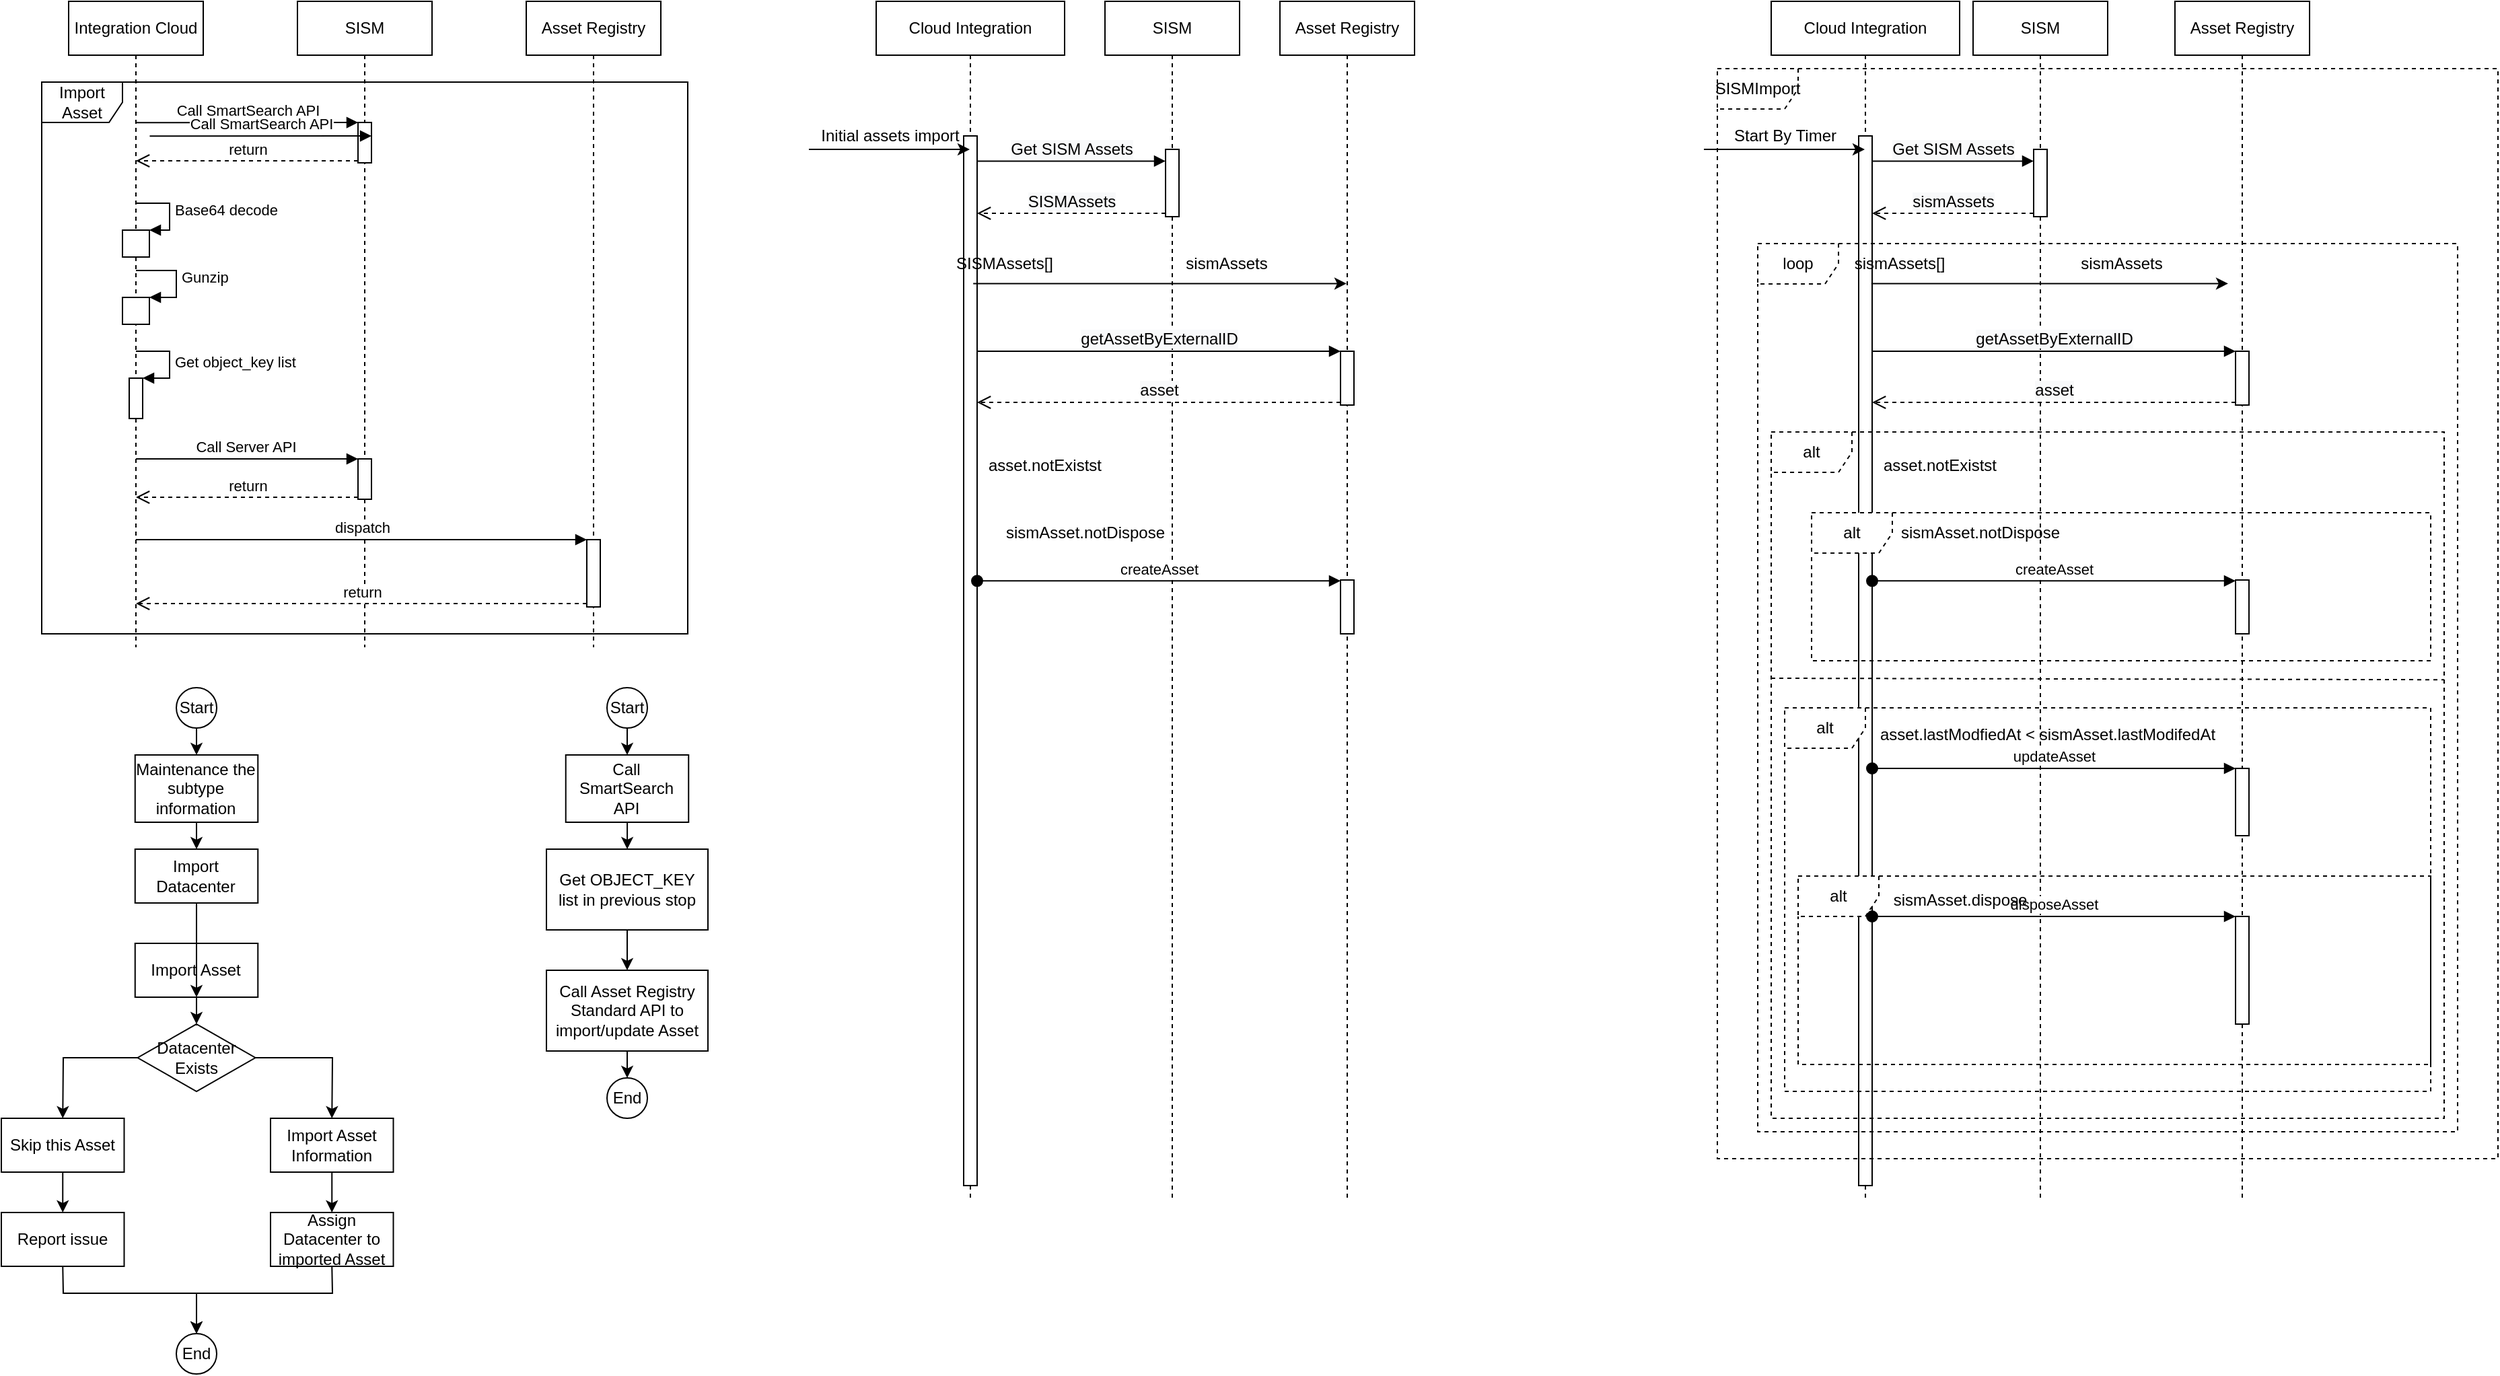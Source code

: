 <mxfile version="20.0.4" type="github">
  <diagram id="l2R5Q6yxpI0yz1J8NJld" name="Page-1">
    <mxGraphModel dx="949" dy="-483" grid="1" gridSize="10" guides="1" tooltips="1" connect="1" arrows="1" fold="1" page="1" pageScale="1" pageWidth="850" pageHeight="1100" math="0" shadow="0">
      <root>
        <mxCell id="0" />
        <mxCell id="1" parent="0" />
        <mxCell id="RuoCxtPMRm-y8hIbWBUD-29" value="Import Asset" style="shape=umlFrame;whiteSpace=wrap;html=1;" parent="1" vertex="1">
          <mxGeometry x="40" y="1220" width="480" height="410" as="geometry" />
        </mxCell>
        <mxCell id="44DF4Sr9okkUkn0sayK5-2" value="Start" style="ellipse;whiteSpace=wrap;html=1;aspect=fixed;" parent="1" vertex="1">
          <mxGeometry x="140.01" y="1670" width="30" height="30" as="geometry" />
        </mxCell>
        <mxCell id="44DF4Sr9okkUkn0sayK5-3" value="Import Asset Information" style="rounded=0;whiteSpace=wrap;html=1;" parent="1" vertex="1">
          <mxGeometry x="210" y="1990" width="91.25" height="40" as="geometry" />
        </mxCell>
        <mxCell id="44DF4Sr9okkUkn0sayK5-4" value="Datacenter Exists" style="rhombus;whiteSpace=wrap;html=1;" parent="1" vertex="1">
          <mxGeometry x="111.25" y="1920" width="87.5" height="50" as="geometry" />
        </mxCell>
        <mxCell id="44DF4Sr9okkUkn0sayK5-5" value="Assign Datacenter to imported Asset" style="rounded=0;whiteSpace=wrap;html=1;" parent="1" vertex="1">
          <mxGeometry x="210" y="2060" width="91.25" height="40" as="geometry" />
        </mxCell>
        <mxCell id="44DF4Sr9okkUkn0sayK5-6" value="Skip this Asset" style="rounded=0;whiteSpace=wrap;html=1;" parent="1" vertex="1">
          <mxGeometry x="10" y="1990" width="91.25" height="40" as="geometry" />
        </mxCell>
        <mxCell id="44DF4Sr9okkUkn0sayK5-7" value="Report issue" style="rounded=0;whiteSpace=wrap;html=1;" parent="1" vertex="1">
          <mxGeometry x="10" y="2060" width="91.25" height="40" as="geometry" />
        </mxCell>
        <mxCell id="44DF4Sr9okkUkn0sayK5-8" value="End" style="ellipse;whiteSpace=wrap;html=1;aspect=fixed;" parent="1" vertex="1">
          <mxGeometry x="140" y="2150" width="30" height="30" as="geometry" />
        </mxCell>
        <mxCell id="44DF4Sr9okkUkn0sayK5-10" value="" style="endArrow=classic;html=1;rounded=0;exitX=1;exitY=0.5;exitDx=0;exitDy=0;entryX=0.5;entryY=0;entryDx=0;entryDy=0;" parent="1" source="44DF4Sr9okkUkn0sayK5-4" target="44DF4Sr9okkUkn0sayK5-3" edge="1">
          <mxGeometry width="50" height="50" relative="1" as="geometry">
            <mxPoint x="165" y="1910" as="sourcePoint" />
            <mxPoint x="165" y="1930" as="targetPoint" />
            <Array as="points">
              <mxPoint x="256" y="1945" />
            </Array>
          </mxGeometry>
        </mxCell>
        <mxCell id="44DF4Sr9okkUkn0sayK5-11" value="" style="endArrow=classic;html=1;rounded=0;exitX=0;exitY=0.5;exitDx=0;exitDy=0;entryX=0.5;entryY=0;entryDx=0;entryDy=0;" parent="1" source="44DF4Sr9okkUkn0sayK5-4" target="44DF4Sr9okkUkn0sayK5-6" edge="1">
          <mxGeometry width="50" height="50" relative="1" as="geometry">
            <mxPoint x="208.75" y="1955" as="sourcePoint" />
            <mxPoint x="265.625" y="2000" as="targetPoint" />
            <Array as="points">
              <mxPoint x="56" y="1945" />
            </Array>
          </mxGeometry>
        </mxCell>
        <mxCell id="44DF4Sr9okkUkn0sayK5-12" value="" style="endArrow=classic;html=1;rounded=0;exitX=0.5;exitY=1;exitDx=0;exitDy=0;entryX=0.5;entryY=0;entryDx=0;entryDy=0;" parent="1" source="44DF4Sr9okkUkn0sayK5-6" target="44DF4Sr9okkUkn0sayK5-7" edge="1">
          <mxGeometry width="50" height="50" relative="1" as="geometry">
            <mxPoint x="-10" y="2190" as="sourcePoint" />
            <mxPoint x="40" y="2140" as="targetPoint" />
          </mxGeometry>
        </mxCell>
        <mxCell id="44DF4Sr9okkUkn0sayK5-13" value="" style="endArrow=classic;html=1;rounded=0;exitX=0.5;exitY=1;exitDx=0;exitDy=0;" parent="1" source="44DF4Sr9okkUkn0sayK5-3" target="44DF4Sr9okkUkn0sayK5-5" edge="1">
          <mxGeometry width="50" height="50" relative="1" as="geometry">
            <mxPoint x="65.625" y="2040" as="sourcePoint" />
            <mxPoint x="65.625" y="2070" as="targetPoint" />
          </mxGeometry>
        </mxCell>
        <mxCell id="44DF4Sr9okkUkn0sayK5-14" value="" style="endArrow=classic;html=1;rounded=0;exitX=0.5;exitY=1;exitDx=0;exitDy=0;entryX=0.5;entryY=0;entryDx=0;entryDy=0;" parent="1" source="44DF4Sr9okkUkn0sayK5-7" target="44DF4Sr9okkUkn0sayK5-8" edge="1">
          <mxGeometry width="50" height="50" relative="1" as="geometry">
            <mxPoint x="75.625" y="2050" as="sourcePoint" />
            <mxPoint x="75.625" y="2080" as="targetPoint" />
            <Array as="points">
              <mxPoint x="56" y="2120" />
              <mxPoint x="155" y="2120" />
            </Array>
          </mxGeometry>
        </mxCell>
        <mxCell id="44DF4Sr9okkUkn0sayK5-15" value="" style="endArrow=classic;html=1;rounded=0;exitX=0.5;exitY=1;exitDx=0;exitDy=0;entryX=0.5;entryY=0;entryDx=0;entryDy=0;" parent="1" source="44DF4Sr9okkUkn0sayK5-5" target="44DF4Sr9okkUkn0sayK5-8" edge="1">
          <mxGeometry width="50" height="50" relative="1" as="geometry">
            <mxPoint x="370" y="2160" as="sourcePoint" />
            <mxPoint x="420" y="2110" as="targetPoint" />
            <Array as="points">
              <mxPoint x="256" y="2120" />
              <mxPoint x="155" y="2120" />
            </Array>
          </mxGeometry>
        </mxCell>
        <mxCell id="I300hlQFI_oVJC-6fKiB-1" value="Import Datacenter" style="rounded=0;whiteSpace=wrap;html=1;" parent="1" vertex="1">
          <mxGeometry x="109.38" y="1790" width="91.25" height="40" as="geometry" />
        </mxCell>
        <mxCell id="I300hlQFI_oVJC-6fKiB-2" value="Maintenance the subtype information" style="rounded=0;whiteSpace=wrap;html=1;" parent="1" vertex="1">
          <mxGeometry x="109.38" y="1720" width="91.25" height="50" as="geometry" />
        </mxCell>
        <mxCell id="I300hlQFI_oVJC-6fKiB-3" value="Import Asset" style="rounded=0;whiteSpace=wrap;html=1;" parent="1" vertex="1">
          <mxGeometry x="109.38" y="1860" width="91.25" height="40" as="geometry" />
        </mxCell>
        <mxCell id="I300hlQFI_oVJC-6fKiB-4" value="" style="endArrow=classic;html=1;rounded=0;exitX=0.5;exitY=1;exitDx=0;exitDy=0;entryX=0.5;entryY=0;entryDx=0;entryDy=0;" parent="1" source="44DF4Sr9okkUkn0sayK5-2" target="I300hlQFI_oVJC-6fKiB-2" edge="1">
          <mxGeometry width="50" height="50" relative="1" as="geometry">
            <mxPoint x="310" y="1820" as="sourcePoint" />
            <mxPoint x="360" y="1770" as="targetPoint" />
          </mxGeometry>
        </mxCell>
        <mxCell id="I300hlQFI_oVJC-6fKiB-5" value="" style="endArrow=classic;html=1;rounded=0;exitX=0.5;exitY=1;exitDx=0;exitDy=0;" parent="1" source="I300hlQFI_oVJC-6fKiB-2" target="I300hlQFI_oVJC-6fKiB-1" edge="1">
          <mxGeometry width="50" height="50" relative="1" as="geometry">
            <mxPoint x="166.88" y="1710" as="sourcePoint" />
            <mxPoint x="370" y="1780" as="targetPoint" />
          </mxGeometry>
        </mxCell>
        <mxCell id="I300hlQFI_oVJC-6fKiB-6" value="" style="endArrow=classic;html=1;rounded=0;exitX=0.5;exitY=1;exitDx=0;exitDy=0;entryX=0.5;entryY=1;entryDx=0;entryDy=0;" parent="1" source="I300hlQFI_oVJC-6fKiB-1" target="I300hlQFI_oVJC-6fKiB-3" edge="1">
          <mxGeometry width="50" height="50" relative="1" as="geometry">
            <mxPoint x="176.88" y="1720" as="sourcePoint" />
            <mxPoint x="380" y="1790" as="targetPoint" />
          </mxGeometry>
        </mxCell>
        <mxCell id="I300hlQFI_oVJC-6fKiB-7" value="" style="endArrow=classic;html=1;rounded=0;exitX=0.5;exitY=1;exitDx=0;exitDy=0;entryX=0.5;entryY=0;entryDx=0;entryDy=0;" parent="1" source="I300hlQFI_oVJC-6fKiB-3" target="44DF4Sr9okkUkn0sayK5-4" edge="1">
          <mxGeometry width="50" height="50" relative="1" as="geometry">
            <mxPoint x="186.88" y="1730" as="sourcePoint" />
            <mxPoint x="390" y="1800" as="targetPoint" />
          </mxGeometry>
        </mxCell>
        <mxCell id="X9hA9ibFNY8H6TWASIMs-9" style="edgeStyle=orthogonalEdgeStyle;rounded=0;orthogonalLoop=1;jettySize=auto;html=1;exitX=0.5;exitY=1;exitDx=0;exitDy=0;entryX=0.5;entryY=0;entryDx=0;entryDy=0;" parent="1" source="X9hA9ibFNY8H6TWASIMs-1" target="X9hA9ibFNY8H6TWASIMs-2" edge="1">
          <mxGeometry relative="1" as="geometry" />
        </mxCell>
        <mxCell id="X9hA9ibFNY8H6TWASIMs-1" value="Start" style="ellipse;whiteSpace=wrap;html=1;aspect=fixed;" parent="1" vertex="1">
          <mxGeometry x="460" y="1670" width="30" height="30" as="geometry" />
        </mxCell>
        <mxCell id="X9hA9ibFNY8H6TWASIMs-4" value="" style="edgeStyle=orthogonalEdgeStyle;rounded=0;orthogonalLoop=1;jettySize=auto;html=1;" parent="1" source="X9hA9ibFNY8H6TWASIMs-2" target="X9hA9ibFNY8H6TWASIMs-3" edge="1">
          <mxGeometry relative="1" as="geometry" />
        </mxCell>
        <mxCell id="X9hA9ibFNY8H6TWASIMs-2" value="Call SmartSearch API" style="rounded=0;whiteSpace=wrap;html=1;" parent="1" vertex="1">
          <mxGeometry x="429.37" y="1720" width="91.25" height="50" as="geometry" />
        </mxCell>
        <mxCell id="X9hA9ibFNY8H6TWASIMs-6" value="" style="edgeStyle=orthogonalEdgeStyle;rounded=0;orthogonalLoop=1;jettySize=auto;html=1;" parent="1" source="X9hA9ibFNY8H6TWASIMs-3" target="X9hA9ibFNY8H6TWASIMs-5" edge="1">
          <mxGeometry relative="1" as="geometry" />
        </mxCell>
        <mxCell id="X9hA9ibFNY8H6TWASIMs-3" value="Get OBJECT_KEY list in previous stop" style="whiteSpace=wrap;html=1;rounded=0;" parent="1" vertex="1">
          <mxGeometry x="415.005" y="1790" width="120" height="60" as="geometry" />
        </mxCell>
        <mxCell id="X9hA9ibFNY8H6TWASIMs-8" style="edgeStyle=orthogonalEdgeStyle;rounded=0;orthogonalLoop=1;jettySize=auto;html=1;exitX=0.5;exitY=1;exitDx=0;exitDy=0;entryX=0.5;entryY=0;entryDx=0;entryDy=0;" parent="1" source="X9hA9ibFNY8H6TWASIMs-5" target="X9hA9ibFNY8H6TWASIMs-7" edge="1">
          <mxGeometry relative="1" as="geometry" />
        </mxCell>
        <mxCell id="X9hA9ibFNY8H6TWASIMs-5" value="Call Asset Registry Standard API to import/update Asset" style="whiteSpace=wrap;html=1;rounded=0;" parent="1" vertex="1">
          <mxGeometry x="415.005" y="1880" width="120" height="60" as="geometry" />
        </mxCell>
        <mxCell id="X9hA9ibFNY8H6TWASIMs-7" value="End" style="ellipse;whiteSpace=wrap;html=1;aspect=fixed;" parent="1" vertex="1">
          <mxGeometry x="460.01" y="1960" width="30" height="30" as="geometry" />
        </mxCell>
        <mxCell id="RuoCxtPMRm-y8hIbWBUD-1" value="Integration Cloud" style="shape=umlLifeline;perimeter=lifelinePerimeter;whiteSpace=wrap;html=1;container=1;collapsible=0;recursiveResize=0;outlineConnect=0;" parent="1" vertex="1">
          <mxGeometry x="60" y="1160" width="100" height="480" as="geometry" />
        </mxCell>
        <mxCell id="RuoCxtPMRm-y8hIbWBUD-11" value="Base64 decode" style="edgeStyle=orthogonalEdgeStyle;html=1;align=left;spacingLeft=2;endArrow=block;rounded=0;entryX=1;entryY=0;" parent="RuoCxtPMRm-y8hIbWBUD-1" target="RuoCxtPMRm-y8hIbWBUD-10" edge="1">
          <mxGeometry relative="1" as="geometry">
            <mxPoint x="50" y="150" as="sourcePoint" />
            <Array as="points">
              <mxPoint x="75" y="150" />
            </Array>
          </mxGeometry>
        </mxCell>
        <mxCell id="RuoCxtPMRm-y8hIbWBUD-19" value="Gunzip" style="edgeStyle=orthogonalEdgeStyle;html=1;align=left;spacingLeft=2;endArrow=block;rounded=0;entryX=1;entryY=0;" parent="RuoCxtPMRm-y8hIbWBUD-1" target="RuoCxtPMRm-y8hIbWBUD-18" edge="1">
          <mxGeometry relative="1" as="geometry">
            <mxPoint x="50" y="200" as="sourcePoint" />
            <Array as="points">
              <mxPoint x="80" y="200" />
            </Array>
          </mxGeometry>
        </mxCell>
        <mxCell id="RuoCxtPMRm-y8hIbWBUD-18" value="" style="html=1;points=[];perimeter=orthogonalPerimeter;" parent="RuoCxtPMRm-y8hIbWBUD-1" vertex="1">
          <mxGeometry x="40" y="220" width="20" height="20" as="geometry" />
        </mxCell>
        <mxCell id="RuoCxtPMRm-y8hIbWBUD-10" value="" style="html=1;points=[];perimeter=orthogonalPerimeter;" parent="RuoCxtPMRm-y8hIbWBUD-1" vertex="1">
          <mxGeometry x="40" y="170" width="20" height="20" as="geometry" />
        </mxCell>
        <mxCell id="RuoCxtPMRm-y8hIbWBUD-26" value="" style="html=1;points=[];perimeter=orthogonalPerimeter;" parent="RuoCxtPMRm-y8hIbWBUD-1" vertex="1">
          <mxGeometry x="45" y="280" width="10" height="30" as="geometry" />
        </mxCell>
        <mxCell id="RuoCxtPMRm-y8hIbWBUD-27" value="Get object_key list" style="edgeStyle=orthogonalEdgeStyle;html=1;align=left;spacingLeft=2;endArrow=block;rounded=0;entryX=1;entryY=0;" parent="RuoCxtPMRm-y8hIbWBUD-1" target="RuoCxtPMRm-y8hIbWBUD-26" edge="1">
          <mxGeometry relative="1" as="geometry">
            <mxPoint x="50" y="260" as="sourcePoint" />
            <Array as="points">
              <mxPoint x="75" y="260" />
            </Array>
          </mxGeometry>
        </mxCell>
        <mxCell id="RuoCxtPMRm-y8hIbWBUD-2" value="SISM" style="shape=umlLifeline;perimeter=lifelinePerimeter;whiteSpace=wrap;html=1;container=1;collapsible=0;recursiveResize=0;outlineConnect=0;" parent="1" vertex="1">
          <mxGeometry x="230" y="1160" width="100" height="480" as="geometry" />
        </mxCell>
        <mxCell id="RuoCxtPMRm-y8hIbWBUD-15" value="" style="html=1;points=[];perimeter=orthogonalPerimeter;" parent="RuoCxtPMRm-y8hIbWBUD-2" vertex="1">
          <mxGeometry x="45" y="340" width="10" height="30" as="geometry" />
        </mxCell>
        <mxCell id="RuoCxtPMRm-y8hIbWBUD-3" value="Asset Registry" style="shape=umlLifeline;perimeter=lifelinePerimeter;whiteSpace=wrap;html=1;container=1;collapsible=0;recursiveResize=0;outlineConnect=0;" parent="1" vertex="1">
          <mxGeometry x="400" y="1160" width="100" height="480" as="geometry" />
        </mxCell>
        <mxCell id="RuoCxtPMRm-y8hIbWBUD-20" value="" style="html=1;points=[];perimeter=orthogonalPerimeter;" parent="RuoCxtPMRm-y8hIbWBUD-3" vertex="1">
          <mxGeometry x="45" y="400" width="10" height="50" as="geometry" />
        </mxCell>
        <mxCell id="RuoCxtPMRm-y8hIbWBUD-6" value="" style="html=1;points=[];perimeter=orthogonalPerimeter;" parent="1" vertex="1">
          <mxGeometry x="275" y="1250" width="10" height="30" as="geometry" />
        </mxCell>
        <mxCell id="RuoCxtPMRm-y8hIbWBUD-7" value="Call SmartSearch API" style="html=1;verticalAlign=bottom;endArrow=block;entryX=0;entryY=0;rounded=0;exitX=0.179;exitY=0.118;exitDx=0;exitDy=0;exitPerimeter=0;" parent="1" target="RuoCxtPMRm-y8hIbWBUD-6" edge="1">
          <mxGeometry relative="1" as="geometry">
            <mxPoint x="110.24" y="1250.12" as="sourcePoint" />
          </mxGeometry>
        </mxCell>
        <mxCell id="RuoCxtPMRm-y8hIbWBUD-8" value="return" style="html=1;verticalAlign=bottom;endArrow=open;dashed=1;endSize=8;exitX=0;exitY=0.95;rounded=0;" parent="1" source="RuoCxtPMRm-y8hIbWBUD-6" target="RuoCxtPMRm-y8hIbWBUD-1" edge="1">
          <mxGeometry relative="1" as="geometry">
            <mxPoint x="110.24" y="1289.9" as="targetPoint" />
          </mxGeometry>
        </mxCell>
        <mxCell id="RuoCxtPMRm-y8hIbWBUD-16" value="Call Server API&amp;nbsp;" style="html=1;verticalAlign=bottom;endArrow=block;entryX=0;entryY=0;rounded=0;startArrow=none;" parent="1" source="RuoCxtPMRm-y8hIbWBUD-1" target="RuoCxtPMRm-y8hIbWBUD-15" edge="1">
          <mxGeometry relative="1" as="geometry">
            <mxPoint x="109.38" y="1420" as="sourcePoint" />
          </mxGeometry>
        </mxCell>
        <mxCell id="RuoCxtPMRm-y8hIbWBUD-17" value="return" style="html=1;verticalAlign=bottom;endArrow=open;dashed=1;endSize=8;exitX=0;exitY=0.95;rounded=0;" parent="1" source="RuoCxtPMRm-y8hIbWBUD-15" target="RuoCxtPMRm-y8hIbWBUD-1" edge="1">
          <mxGeometry relative="1" as="geometry">
            <mxPoint x="109.38" y="1448.5" as="targetPoint" />
          </mxGeometry>
        </mxCell>
        <mxCell id="RuoCxtPMRm-y8hIbWBUD-21" value="dispatch" style="html=1;verticalAlign=bottom;endArrow=block;rounded=0;" parent="1" source="RuoCxtPMRm-y8hIbWBUD-1" target="RuoCxtPMRm-y8hIbWBUD-20" edge="1">
          <mxGeometry relative="1" as="geometry">
            <mxPoint x="385" y="1460" as="sourcePoint" />
          </mxGeometry>
        </mxCell>
        <mxCell id="RuoCxtPMRm-y8hIbWBUD-22" value="return" style="html=1;verticalAlign=bottom;endArrow=open;dashed=1;endSize=8;exitX=0;exitY=0.95;rounded=0;" parent="1" source="RuoCxtPMRm-y8hIbWBUD-20" target="RuoCxtPMRm-y8hIbWBUD-1" edge="1">
          <mxGeometry relative="1" as="geometry">
            <mxPoint x="385" y="1536" as="targetPoint" />
          </mxGeometry>
        </mxCell>
        <mxCell id="tFRInA0_mwW7pxfB9Luo-8" value="Cloud Integration" style="shape=umlLifeline;perimeter=lifelinePerimeter;whiteSpace=wrap;html=1;container=1;collapsible=0;recursiveResize=0;outlineConnect=0;" vertex="1" parent="1">
          <mxGeometry x="660" y="1160" width="140" height="890" as="geometry" />
        </mxCell>
        <mxCell id="tFRInA0_mwW7pxfB9Luo-9" value="" style="html=1;points=[];perimeter=orthogonalPerimeter;" vertex="1" parent="tFRInA0_mwW7pxfB9Luo-8">
          <mxGeometry x="65" y="100" width="10" height="780" as="geometry" />
        </mxCell>
        <mxCell id="tFRInA0_mwW7pxfB9Luo-10" value="Asset Registry" style="shape=umlLifeline;perimeter=lifelinePerimeter;whiteSpace=wrap;html=1;container=1;collapsible=0;recursiveResize=0;outlineConnect=0;" vertex="1" parent="1">
          <mxGeometry x="960" y="1160" width="100" height="890" as="geometry" />
        </mxCell>
        <mxCell id="tFRInA0_mwW7pxfB9Luo-51" value="" style="html=1;points=[];perimeter=orthogonalPerimeter;" vertex="1" parent="tFRInA0_mwW7pxfB9Luo-10">
          <mxGeometry x="45" y="260" width="10" height="40" as="geometry" />
        </mxCell>
        <mxCell id="tFRInA0_mwW7pxfB9Luo-54" value="" style="html=1;points=[];perimeter=orthogonalPerimeter;" vertex="1" parent="tFRInA0_mwW7pxfB9Luo-10">
          <mxGeometry x="45" y="430" width="10" height="40" as="geometry" />
        </mxCell>
        <mxCell id="tFRInA0_mwW7pxfB9Luo-14" value="SISM" style="shape=umlLifeline;perimeter=lifelinePerimeter;whiteSpace=wrap;html=1;container=1;collapsible=0;recursiveResize=0;outlineConnect=0;" vertex="1" parent="1">
          <mxGeometry x="830" y="1160" width="100" height="890" as="geometry" />
        </mxCell>
        <mxCell id="tFRInA0_mwW7pxfB9Luo-48" value="" style="html=1;points=[];perimeter=orthogonalPerimeter;" vertex="1" parent="tFRInA0_mwW7pxfB9Luo-14">
          <mxGeometry x="45" y="110" width="10" height="50" as="geometry" />
        </mxCell>
        <mxCell id="tFRInA0_mwW7pxfB9Luo-16" value="Call SmartSearch API" style="html=1;verticalAlign=bottom;endArrow=block;entryX=0;entryY=0;rounded=0;exitX=0.179;exitY=0.118;exitDx=0;exitDy=0;exitPerimeter=0;" edge="1" parent="1">
          <mxGeometry relative="1" as="geometry">
            <mxPoint x="120.24" y="1260.12" as="sourcePoint" />
            <mxPoint x="285" y="1260" as="targetPoint" />
          </mxGeometry>
        </mxCell>
        <mxCell id="tFRInA0_mwW7pxfB9Luo-17" value="" style="endArrow=classic;html=1;rounded=0;" edge="1" parent="1" target="tFRInA0_mwW7pxfB9Luo-8">
          <mxGeometry width="50" height="50" relative="1" as="geometry">
            <mxPoint x="610" y="1270" as="sourcePoint" />
            <mxPoint x="700" y="1300" as="targetPoint" />
          </mxGeometry>
        </mxCell>
        <mxCell id="tFRInA0_mwW7pxfB9Luo-18" value="Initial assets import" style="text;html=1;align=center;verticalAlign=middle;resizable=0;points=[];autosize=1;strokeColor=none;fillColor=none;" vertex="1" parent="1">
          <mxGeometry x="605" y="1245" width="130" height="30" as="geometry" />
        </mxCell>
        <mxCell id="tFRInA0_mwW7pxfB9Luo-28" value="" style="endArrow=classic;html=1;rounded=0;exitX=0.271;exitY=0.991;exitDx=0;exitDy=0;exitPerimeter=0;" edge="1" parent="1" source="tFRInA0_mwW7pxfB9Luo-81" target="tFRInA0_mwW7pxfB9Luo-10">
          <mxGeometry width="50" height="50" relative="1" as="geometry">
            <mxPoint x="714.5" y="1370" as="sourcePoint" />
            <mxPoint x="999.5" y="1369.73" as="targetPoint" />
          </mxGeometry>
        </mxCell>
        <mxCell id="tFRInA0_mwW7pxfB9Luo-49" value="&lt;span style=&quot;font-size: 12px; background-color: rgb(248, 249, 250);&quot;&gt;Get SISM Assets&lt;/span&gt;" style="html=1;verticalAlign=bottom;endArrow=block;rounded=0;exitX=1.034;exitY=0.024;exitDx=0;exitDy=0;exitPerimeter=0;" edge="1" target="tFRInA0_mwW7pxfB9Luo-48" parent="1" source="tFRInA0_mwW7pxfB9Luo-9">
          <mxGeometry relative="1" as="geometry">
            <mxPoint x="740" y="1280" as="sourcePoint" />
            <mxPoint x="850" y="1280" as="targetPoint" />
            <Array as="points" />
          </mxGeometry>
        </mxCell>
        <mxCell id="tFRInA0_mwW7pxfB9Luo-50" value="&lt;span style=&quot;font-size: 12px; background-color: rgb(248, 249, 250);&quot;&gt;SISMAssets&lt;/span&gt;" style="html=1;verticalAlign=bottom;endArrow=open;dashed=1;endSize=8;exitX=0;exitY=0.95;rounded=0;" edge="1" source="tFRInA0_mwW7pxfB9Luo-48" parent="1" target="tFRInA0_mwW7pxfB9Luo-9">
          <mxGeometry relative="1" as="geometry">
            <mxPoint x="720" y="1346" as="targetPoint" />
          </mxGeometry>
        </mxCell>
        <mxCell id="tFRInA0_mwW7pxfB9Luo-52" value="&lt;span style=&quot;font-size: 12px; background-color: rgb(248, 249, 250);&quot;&gt;getAssetByExternalID&lt;/span&gt;" style="html=1;verticalAlign=bottom;endArrow=block;entryX=0;entryY=0;rounded=0;" edge="1" target="tFRInA0_mwW7pxfB9Luo-51" parent="1" source="tFRInA0_mwW7pxfB9Luo-9">
          <mxGeometry relative="1" as="geometry">
            <mxPoint x="720" y="1400" as="sourcePoint" />
          </mxGeometry>
        </mxCell>
        <mxCell id="tFRInA0_mwW7pxfB9Luo-53" value="&lt;span style=&quot;font-size: 12px; background-color: rgb(248, 249, 250);&quot;&gt;asset&lt;/span&gt;" style="html=1;verticalAlign=bottom;endArrow=open;dashed=1;endSize=8;exitX=0;exitY=0.95;rounded=0;" edge="1" source="tFRInA0_mwW7pxfB9Luo-51" parent="1" target="tFRInA0_mwW7pxfB9Luo-9">
          <mxGeometry relative="1" as="geometry">
            <mxPoint x="720" y="1476" as="targetPoint" />
          </mxGeometry>
        </mxCell>
        <mxCell id="tFRInA0_mwW7pxfB9Luo-55" value="createAsset" style="html=1;verticalAlign=bottom;startArrow=oval;endArrow=block;startSize=8;rounded=0;entryX=0;entryY=0.017;entryDx=0;entryDy=0;entryPerimeter=0;" edge="1" target="tFRInA0_mwW7pxfB9Luo-54" parent="1" source="tFRInA0_mwW7pxfB9Luo-9">
          <mxGeometry relative="1" as="geometry">
            <mxPoint x="720" y="1550" as="sourcePoint" />
          </mxGeometry>
        </mxCell>
        <mxCell id="tFRInA0_mwW7pxfB9Luo-30" value="sismAssets" style="text;html=1;align=center;verticalAlign=middle;resizable=0;points=[];autosize=1;strokeColor=none;fillColor=none;" vertex="1" parent="1">
          <mxGeometry x="880" y="1340" width="80" height="30" as="geometry" />
        </mxCell>
        <mxCell id="tFRInA0_mwW7pxfB9Luo-81" value="SISMAssets[]" style="text;html=1;align=center;verticalAlign=middle;resizable=0;points=[];autosize=1;strokeColor=none;fillColor=none;" vertex="1" parent="1">
          <mxGeometry x="705" y="1340" width="100" height="30" as="geometry" />
        </mxCell>
        <mxCell id="tFRInA0_mwW7pxfB9Luo-83" value="asset.notExistst" style="text;html=1;align=center;verticalAlign=middle;resizable=0;points=[];autosize=1;strokeColor=none;fillColor=none;" vertex="1" parent="1">
          <mxGeometry x="730" y="1490" width="110" height="30" as="geometry" />
        </mxCell>
        <mxCell id="tFRInA0_mwW7pxfB9Luo-85" value="sismAsset.notDispose" style="text;html=1;align=center;verticalAlign=middle;resizable=0;points=[];autosize=1;strokeColor=none;fillColor=none;" vertex="1" parent="1">
          <mxGeometry x="745" y="1540" width="140" height="30" as="geometry" />
        </mxCell>
        <mxCell id="tFRInA0_mwW7pxfB9Luo-95" value="Cloud Integration" style="shape=umlLifeline;perimeter=lifelinePerimeter;whiteSpace=wrap;html=1;container=1;collapsible=0;recursiveResize=0;outlineConnect=0;" vertex="1" parent="1">
          <mxGeometry x="1325" y="1160" width="140" height="890" as="geometry" />
        </mxCell>
        <mxCell id="tFRInA0_mwW7pxfB9Luo-96" value="" style="html=1;points=[];perimeter=orthogonalPerimeter;" vertex="1" parent="tFRInA0_mwW7pxfB9Luo-95">
          <mxGeometry x="65" y="100" width="10" height="780" as="geometry" />
        </mxCell>
        <mxCell id="tFRInA0_mwW7pxfB9Luo-97" value="Asset Registry" style="shape=umlLifeline;perimeter=lifelinePerimeter;whiteSpace=wrap;html=1;container=1;collapsible=0;recursiveResize=0;outlineConnect=0;" vertex="1" parent="1">
          <mxGeometry x="1625" y="1160" width="100" height="890" as="geometry" />
        </mxCell>
        <mxCell id="tFRInA0_mwW7pxfB9Luo-98" value="" style="html=1;points=[];perimeter=orthogonalPerimeter;" vertex="1" parent="tFRInA0_mwW7pxfB9Luo-97">
          <mxGeometry x="45" y="260" width="10" height="40" as="geometry" />
        </mxCell>
        <mxCell id="tFRInA0_mwW7pxfB9Luo-99" value="" style="html=1;points=[];perimeter=orthogonalPerimeter;" vertex="1" parent="tFRInA0_mwW7pxfB9Luo-97">
          <mxGeometry x="45" y="430" width="10" height="40" as="geometry" />
        </mxCell>
        <mxCell id="tFRInA0_mwW7pxfB9Luo-100" value="" style="html=1;points=[];perimeter=orthogonalPerimeter;" vertex="1" parent="tFRInA0_mwW7pxfB9Luo-97">
          <mxGeometry x="45" y="570" width="10" height="50" as="geometry" />
        </mxCell>
        <mxCell id="tFRInA0_mwW7pxfB9Luo-101" value="" style="html=1;points=[];perimeter=orthogonalPerimeter;" vertex="1" parent="tFRInA0_mwW7pxfB9Luo-97">
          <mxGeometry x="45" y="680" width="10" height="80" as="geometry" />
        </mxCell>
        <mxCell id="tFRInA0_mwW7pxfB9Luo-102" value="SISM" style="shape=umlLifeline;perimeter=lifelinePerimeter;whiteSpace=wrap;html=1;container=1;collapsible=0;recursiveResize=0;outlineConnect=0;" vertex="1" parent="1">
          <mxGeometry x="1475" y="1160" width="100" height="890" as="geometry" />
        </mxCell>
        <mxCell id="tFRInA0_mwW7pxfB9Luo-103" value="" style="html=1;points=[];perimeter=orthogonalPerimeter;" vertex="1" parent="tFRInA0_mwW7pxfB9Luo-102">
          <mxGeometry x="45" y="110" width="10" height="50" as="geometry" />
        </mxCell>
        <mxCell id="tFRInA0_mwW7pxfB9Luo-104" value="" style="endArrow=classic;html=1;rounded=0;" edge="1" parent="1" target="tFRInA0_mwW7pxfB9Luo-95">
          <mxGeometry width="50" height="50" relative="1" as="geometry">
            <mxPoint x="1275" y="1270" as="sourcePoint" />
            <mxPoint x="1365" y="1300" as="targetPoint" />
          </mxGeometry>
        </mxCell>
        <mxCell id="tFRInA0_mwW7pxfB9Luo-105" value="Start By Timer" style="text;html=1;align=center;verticalAlign=middle;resizable=0;points=[];autosize=1;strokeColor=none;fillColor=none;" vertex="1" parent="1">
          <mxGeometry x="1285" y="1245" width="100" height="30" as="geometry" />
        </mxCell>
        <mxCell id="tFRInA0_mwW7pxfB9Luo-106" value="" style="endArrow=classic;html=1;rounded=0;exitX=0.271;exitY=0.991;exitDx=0;exitDy=0;exitPerimeter=0;" edge="1" parent="1" source="tFRInA0_mwW7pxfB9Luo-116">
          <mxGeometry width="50" height="50" relative="1" as="geometry">
            <mxPoint x="1379.5" y="1370" as="sourcePoint" />
            <mxPoint x="1664.5" y="1369.73" as="targetPoint" />
          </mxGeometry>
        </mxCell>
        <mxCell id="tFRInA0_mwW7pxfB9Luo-107" value="&lt;span style=&quot;font-size: 12px; background-color: rgb(248, 249, 250);&quot;&gt;Get SISM Assets&lt;/span&gt;" style="html=1;verticalAlign=bottom;endArrow=block;rounded=0;exitX=1.034;exitY=0.024;exitDx=0;exitDy=0;exitPerimeter=0;" edge="1" parent="1" source="tFRInA0_mwW7pxfB9Luo-96" target="tFRInA0_mwW7pxfB9Luo-103">
          <mxGeometry relative="1" as="geometry">
            <mxPoint x="1405" y="1280" as="sourcePoint" />
            <mxPoint x="1515" y="1280" as="targetPoint" />
            <Array as="points" />
          </mxGeometry>
        </mxCell>
        <mxCell id="tFRInA0_mwW7pxfB9Luo-108" value="&lt;span style=&quot;font-size: 12px; background-color: rgb(248, 249, 250);&quot;&gt;sismAssets&lt;/span&gt;" style="html=1;verticalAlign=bottom;endArrow=open;dashed=1;endSize=8;exitX=0;exitY=0.95;rounded=0;" edge="1" parent="1" source="tFRInA0_mwW7pxfB9Luo-103" target="tFRInA0_mwW7pxfB9Luo-96">
          <mxGeometry relative="1" as="geometry">
            <mxPoint x="1385" y="1346" as="targetPoint" />
          </mxGeometry>
        </mxCell>
        <mxCell id="tFRInA0_mwW7pxfB9Luo-109" value="&lt;span style=&quot;font-size: 12px; background-color: rgb(248, 249, 250);&quot;&gt;getAssetByExternalID&lt;/span&gt;" style="html=1;verticalAlign=bottom;endArrow=block;entryX=0;entryY=0;rounded=0;" edge="1" parent="1" source="tFRInA0_mwW7pxfB9Luo-96" target="tFRInA0_mwW7pxfB9Luo-98">
          <mxGeometry relative="1" as="geometry">
            <mxPoint x="1385" y="1400" as="sourcePoint" />
          </mxGeometry>
        </mxCell>
        <mxCell id="tFRInA0_mwW7pxfB9Luo-110" value="&lt;span style=&quot;font-size: 12px; background-color: rgb(248, 249, 250);&quot;&gt;asset&lt;/span&gt;" style="html=1;verticalAlign=bottom;endArrow=open;dashed=1;endSize=8;exitX=0;exitY=0.95;rounded=0;" edge="1" parent="1" source="tFRInA0_mwW7pxfB9Luo-98" target="tFRInA0_mwW7pxfB9Luo-96">
          <mxGeometry relative="1" as="geometry">
            <mxPoint x="1385" y="1476" as="targetPoint" />
          </mxGeometry>
        </mxCell>
        <mxCell id="tFRInA0_mwW7pxfB9Luo-111" value="createAsset" style="html=1;verticalAlign=bottom;startArrow=oval;endArrow=block;startSize=8;rounded=0;entryX=0;entryY=0.017;entryDx=0;entryDy=0;entryPerimeter=0;" edge="1" parent="1" source="tFRInA0_mwW7pxfB9Luo-96" target="tFRInA0_mwW7pxfB9Luo-99">
          <mxGeometry relative="1" as="geometry">
            <mxPoint x="1385" y="1550" as="sourcePoint" />
          </mxGeometry>
        </mxCell>
        <mxCell id="tFRInA0_mwW7pxfB9Luo-112" value="updateAsset" style="html=1;verticalAlign=bottom;startArrow=oval;endArrow=block;startSize=8;rounded=0;" edge="1" parent="1" source="tFRInA0_mwW7pxfB9Luo-96" target="tFRInA0_mwW7pxfB9Luo-100">
          <mxGeometry relative="1" as="geometry">
            <mxPoint x="1385" y="1700" as="sourcePoint" />
          </mxGeometry>
        </mxCell>
        <mxCell id="tFRInA0_mwW7pxfB9Luo-113" value="disposeAsset" style="html=1;verticalAlign=bottom;startArrow=oval;endArrow=block;startSize=8;rounded=0;" edge="1" parent="1" source="tFRInA0_mwW7pxfB9Luo-96" target="tFRInA0_mwW7pxfB9Luo-101">
          <mxGeometry relative="1" as="geometry">
            <mxPoint x="1395" y="1830" as="sourcePoint" />
          </mxGeometry>
        </mxCell>
        <mxCell id="tFRInA0_mwW7pxfB9Luo-114" value="sismAssets" style="text;html=1;align=center;verticalAlign=middle;resizable=0;points=[];autosize=1;strokeColor=none;fillColor=none;" vertex="1" parent="1">
          <mxGeometry x="1545" y="1340" width="80" height="30" as="geometry" />
        </mxCell>
        <mxCell id="tFRInA0_mwW7pxfB9Luo-115" value="loop" style="shape=umlFrame;whiteSpace=wrap;html=1;dashed=1;" vertex="1" parent="1">
          <mxGeometry x="1315" y="1340" width="520" height="660" as="geometry" />
        </mxCell>
        <mxCell id="tFRInA0_mwW7pxfB9Luo-116" value="sismAssets[]" style="text;html=1;align=center;verticalAlign=middle;resizable=0;points=[];autosize=1;strokeColor=none;fillColor=none;" vertex="1" parent="1">
          <mxGeometry x="1375" y="1340" width="90" height="30" as="geometry" />
        </mxCell>
        <mxCell id="tFRInA0_mwW7pxfB9Luo-117" value="alt" style="shape=umlFrame;whiteSpace=wrap;html=1;dashed=1;" vertex="1" parent="1">
          <mxGeometry x="1325" y="1480" width="500" height="510" as="geometry" />
        </mxCell>
        <mxCell id="tFRInA0_mwW7pxfB9Luo-118" value="asset.notExistst" style="text;html=1;align=center;verticalAlign=middle;resizable=0;points=[];autosize=1;strokeColor=none;fillColor=none;" vertex="1" parent="1">
          <mxGeometry x="1395" y="1490" width="110" height="30" as="geometry" />
        </mxCell>
        <mxCell id="tFRInA0_mwW7pxfB9Luo-119" value="alt" style="shape=umlFrame;whiteSpace=wrap;html=1;dashed=1;" vertex="1" parent="1">
          <mxGeometry x="1355" y="1540" width="460" height="110" as="geometry" />
        </mxCell>
        <mxCell id="tFRInA0_mwW7pxfB9Luo-120" value="sismAsset.notDispose" style="text;html=1;align=center;verticalAlign=middle;resizable=0;points=[];autosize=1;strokeColor=none;fillColor=none;" vertex="1" parent="1">
          <mxGeometry x="1410" y="1540" width="140" height="30" as="geometry" />
        </mxCell>
        <mxCell id="tFRInA0_mwW7pxfB9Luo-121" value="" style="endArrow=none;dashed=1;html=1;rounded=0;entryX=1;entryY=0.361;entryDx=0;entryDy=0;entryPerimeter=0;" edge="1" parent="1" target="tFRInA0_mwW7pxfB9Luo-117">
          <mxGeometry width="50" height="50" relative="1" as="geometry">
            <mxPoint x="1325" y="1663" as="sourcePoint" />
            <mxPoint x="1255" y="1660" as="targetPoint" />
          </mxGeometry>
        </mxCell>
        <mxCell id="tFRInA0_mwW7pxfB9Luo-122" value="alt" style="shape=umlFrame;whiteSpace=wrap;html=1;dashed=1;" vertex="1" parent="1">
          <mxGeometry x="1335" y="1685" width="480" height="285" as="geometry" />
        </mxCell>
        <mxCell id="tFRInA0_mwW7pxfB9Luo-123" value="asset.lastModfiedAt &amp;lt; sismAsset.lastModifedAt" style="text;html=1;align=center;verticalAlign=middle;resizable=0;points=[];autosize=1;strokeColor=none;fillColor=none;" vertex="1" parent="1">
          <mxGeometry x="1395" y="1690" width="270" height="30" as="geometry" />
        </mxCell>
        <mxCell id="tFRInA0_mwW7pxfB9Luo-124" value="alt" style="shape=umlFrame;whiteSpace=wrap;html=1;dashed=1;" vertex="1" parent="1">
          <mxGeometry x="1345" y="1810" width="470" height="140" as="geometry" />
        </mxCell>
        <mxCell id="tFRInA0_mwW7pxfB9Luo-125" value="sismAsset.dispose" style="text;html=1;align=center;verticalAlign=middle;resizable=0;points=[];autosize=1;strokeColor=none;fillColor=none;" vertex="1" parent="1">
          <mxGeometry x="1405" y="1812.5" width="120" height="30" as="geometry" />
        </mxCell>
        <mxCell id="tFRInA0_mwW7pxfB9Luo-126" value="SISMImport" style="shape=umlFrame;whiteSpace=wrap;html=1;dashed=1;" vertex="1" parent="1">
          <mxGeometry x="1285" y="1210" width="580" height="810" as="geometry" />
        </mxCell>
      </root>
    </mxGraphModel>
  </diagram>
</mxfile>
